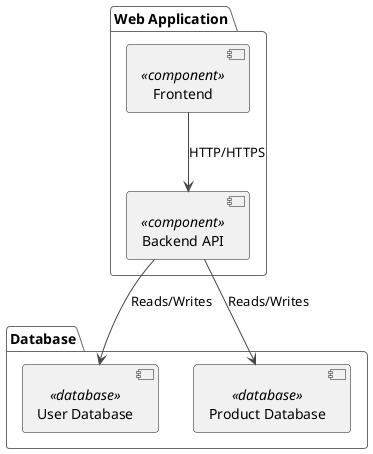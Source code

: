 @startuml
!theme vibrant

package "Web Application" {
  [Frontend] <<component>>
  [Backend API] <<component>>
}

package "Database" {
  [User Database] <<database>>
  [Product Database] <<database>>
}

[Frontend] --> [Backend API] : HTTP/HTTPS
[Backend API] --> [User Database] : Reads/Writes
[Backend API] --> [Product Database] : Reads/Writes

@enduml

